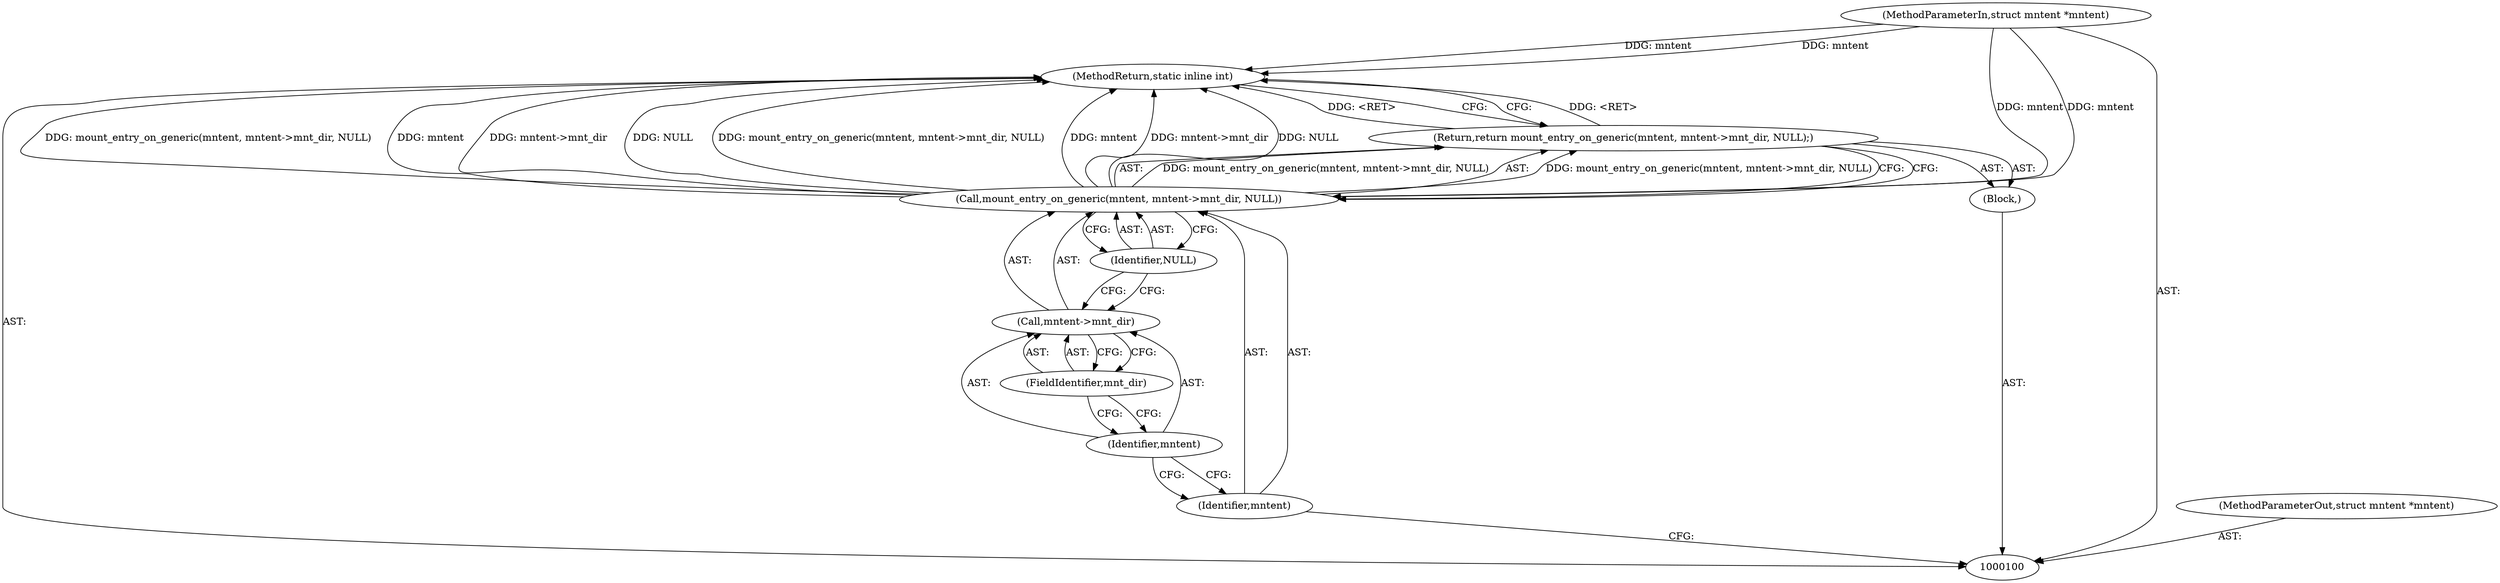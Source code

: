 digraph "0_lxc_592fd47a6245508b79fe6ac819fe6d3b2c1289be_9" {
"1000110" [label="(MethodReturn,static inline int)"];
"1000101" [label="(MethodParameterIn,struct mntent *mntent)"];
"1000127" [label="(MethodParameterOut,struct mntent *mntent)"];
"1000102" [label="(Block,)"];
"1000103" [label="(Return,return mount_entry_on_generic(mntent, mntent->mnt_dir, NULL);)"];
"1000105" [label="(Identifier,mntent)"];
"1000106" [label="(Call,mntent->mnt_dir)"];
"1000107" [label="(Identifier,mntent)"];
"1000108" [label="(FieldIdentifier,mnt_dir)"];
"1000109" [label="(Identifier,NULL)"];
"1000104" [label="(Call,mount_entry_on_generic(mntent, mntent->mnt_dir, NULL))"];
"1000110" -> "1000100"  [label="AST: "];
"1000110" -> "1000103"  [label="CFG: "];
"1000103" -> "1000110"  [label="DDG: <RET>"];
"1000104" -> "1000110"  [label="DDG: mount_entry_on_generic(mntent, mntent->mnt_dir, NULL)"];
"1000104" -> "1000110"  [label="DDG: mntent"];
"1000104" -> "1000110"  [label="DDG: mntent->mnt_dir"];
"1000104" -> "1000110"  [label="DDG: NULL"];
"1000101" -> "1000110"  [label="DDG: mntent"];
"1000101" -> "1000100"  [label="AST: "];
"1000101" -> "1000110"  [label="DDG: mntent"];
"1000101" -> "1000104"  [label="DDG: mntent"];
"1000127" -> "1000100"  [label="AST: "];
"1000102" -> "1000100"  [label="AST: "];
"1000103" -> "1000102"  [label="AST: "];
"1000103" -> "1000102"  [label="AST: "];
"1000103" -> "1000104"  [label="CFG: "];
"1000104" -> "1000103"  [label="AST: "];
"1000110" -> "1000103"  [label="CFG: "];
"1000103" -> "1000110"  [label="DDG: <RET>"];
"1000104" -> "1000103"  [label="DDG: mount_entry_on_generic(mntent, mntent->mnt_dir, NULL)"];
"1000105" -> "1000104"  [label="AST: "];
"1000105" -> "1000100"  [label="CFG: "];
"1000107" -> "1000105"  [label="CFG: "];
"1000106" -> "1000104"  [label="AST: "];
"1000106" -> "1000108"  [label="CFG: "];
"1000107" -> "1000106"  [label="AST: "];
"1000108" -> "1000106"  [label="AST: "];
"1000109" -> "1000106"  [label="CFG: "];
"1000107" -> "1000106"  [label="AST: "];
"1000107" -> "1000105"  [label="CFG: "];
"1000108" -> "1000107"  [label="CFG: "];
"1000108" -> "1000106"  [label="AST: "];
"1000108" -> "1000107"  [label="CFG: "];
"1000106" -> "1000108"  [label="CFG: "];
"1000109" -> "1000104"  [label="AST: "];
"1000109" -> "1000106"  [label="CFG: "];
"1000104" -> "1000109"  [label="CFG: "];
"1000104" -> "1000103"  [label="AST: "];
"1000104" -> "1000109"  [label="CFG: "];
"1000105" -> "1000104"  [label="AST: "];
"1000106" -> "1000104"  [label="AST: "];
"1000109" -> "1000104"  [label="AST: "];
"1000103" -> "1000104"  [label="CFG: "];
"1000104" -> "1000110"  [label="DDG: mount_entry_on_generic(mntent, mntent->mnt_dir, NULL)"];
"1000104" -> "1000110"  [label="DDG: mntent"];
"1000104" -> "1000110"  [label="DDG: mntent->mnt_dir"];
"1000104" -> "1000110"  [label="DDG: NULL"];
"1000104" -> "1000103"  [label="DDG: mount_entry_on_generic(mntent, mntent->mnt_dir, NULL)"];
"1000101" -> "1000104"  [label="DDG: mntent"];
}
